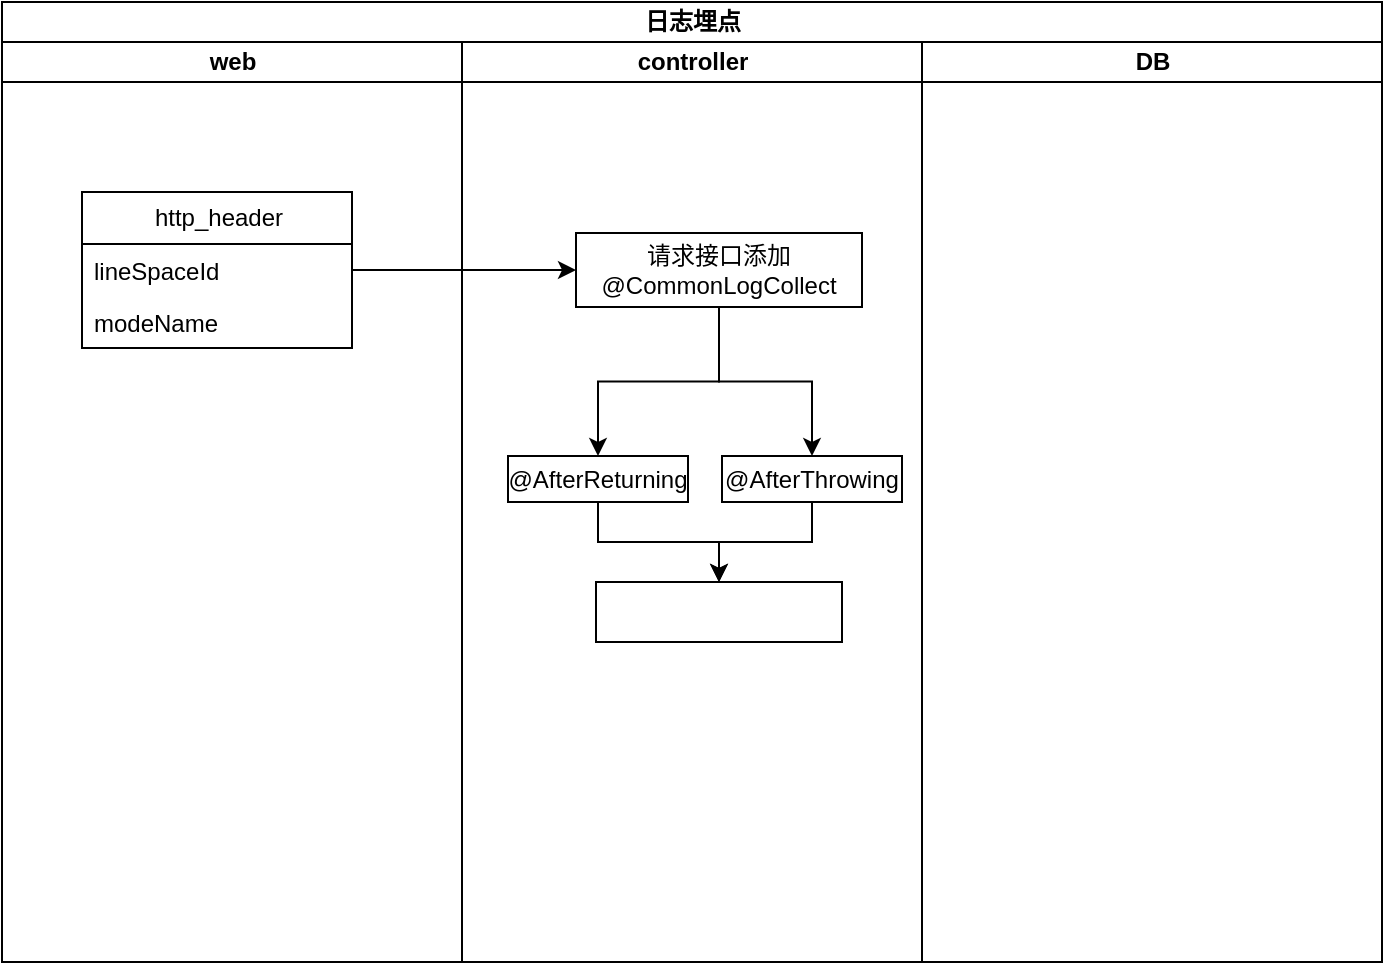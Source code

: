 <mxfile version="21.6.6" type="github">
  <diagram name="第 1 页" id="QdaQC4iQ9BGiyTKTw770">
    <mxGraphModel dx="1652" dy="503" grid="1" gridSize="10" guides="1" tooltips="1" connect="1" arrows="0" fold="1" page="1" pageScale="1" pageWidth="827" pageHeight="1169" math="0" shadow="0">
      <root>
        <mxCell id="0" />
        <mxCell id="1" parent="0" />
        <mxCell id="miQYF8HhtR-RfOoCS1UI-8" value="日志埋点" style="swimlane;childLayout=stackLayout;resizeParent=1;resizeParentMax=0;startSize=20;html=1;" vertex="1" parent="1">
          <mxGeometry x="-30" y="120" width="690" height="480" as="geometry" />
        </mxCell>
        <mxCell id="miQYF8HhtR-RfOoCS1UI-9" value="web" style="swimlane;startSize=20;html=1;" vertex="1" parent="miQYF8HhtR-RfOoCS1UI-8">
          <mxGeometry y="20" width="230" height="460" as="geometry" />
        </mxCell>
        <mxCell id="miQYF8HhtR-RfOoCS1UI-14" value="http_header" style="swimlane;fontStyle=0;childLayout=stackLayout;horizontal=1;startSize=26;fillColor=none;horizontalStack=0;resizeParent=1;resizeParentMax=0;resizeLast=0;collapsible=1;marginBottom=0;html=1;" vertex="1" parent="miQYF8HhtR-RfOoCS1UI-9">
          <mxGeometry x="40" y="75" width="135" height="78" as="geometry" />
        </mxCell>
        <mxCell id="miQYF8HhtR-RfOoCS1UI-15" value="lineSpaceId" style="text;strokeColor=none;fillColor=none;align=left;verticalAlign=top;spacingLeft=4;spacingRight=4;overflow=hidden;rotatable=0;points=[[0,0.5],[1,0.5]];portConstraint=eastwest;whiteSpace=wrap;html=1;" vertex="1" parent="miQYF8HhtR-RfOoCS1UI-14">
          <mxGeometry y="26" width="135" height="26" as="geometry" />
        </mxCell>
        <mxCell id="miQYF8HhtR-RfOoCS1UI-16" value="modeName" style="text;strokeColor=none;fillColor=none;align=left;verticalAlign=top;spacingLeft=4;spacingRight=4;overflow=hidden;rotatable=0;points=[[0,0.5],[1,0.5]];portConstraint=eastwest;whiteSpace=wrap;html=1;" vertex="1" parent="miQYF8HhtR-RfOoCS1UI-14">
          <mxGeometry y="52" width="135" height="26" as="geometry" />
        </mxCell>
        <mxCell id="miQYF8HhtR-RfOoCS1UI-10" value="controller" style="swimlane;startSize=20;html=1;" vertex="1" parent="miQYF8HhtR-RfOoCS1UI-8">
          <mxGeometry x="230" y="20" width="230" height="460" as="geometry" />
        </mxCell>
        <mxCell id="miQYF8HhtR-RfOoCS1UI-21" style="edgeStyle=orthogonalEdgeStyle;rounded=0;orthogonalLoop=1;jettySize=auto;html=1;exitX=0.5;exitY=1;exitDx=0;exitDy=0;entryX=0.5;entryY=0;entryDx=0;entryDy=0;" edge="1" parent="miQYF8HhtR-RfOoCS1UI-10" source="miQYF8HhtR-RfOoCS1UI-18" target="miQYF8HhtR-RfOoCS1UI-20">
          <mxGeometry relative="1" as="geometry" />
        </mxCell>
        <mxCell id="miQYF8HhtR-RfOoCS1UI-45" style="edgeStyle=orthogonalEdgeStyle;rounded=0;orthogonalLoop=1;jettySize=auto;html=1;exitX=0.5;exitY=1;exitDx=0;exitDy=0;" edge="1" parent="miQYF8HhtR-RfOoCS1UI-10" source="miQYF8HhtR-RfOoCS1UI-18" target="miQYF8HhtR-RfOoCS1UI-44">
          <mxGeometry relative="1" as="geometry" />
        </mxCell>
        <mxCell id="miQYF8HhtR-RfOoCS1UI-18" value="请求接口添加&lt;br&gt;@CommonLogCollect" style="rounded=0;whiteSpace=wrap;html=1;" vertex="1" parent="miQYF8HhtR-RfOoCS1UI-10">
          <mxGeometry x="57" y="95.5" width="143" height="37" as="geometry" />
        </mxCell>
        <mxCell id="miQYF8HhtR-RfOoCS1UI-47" style="edgeStyle=orthogonalEdgeStyle;rounded=0;orthogonalLoop=1;jettySize=auto;html=1;exitX=0.5;exitY=1;exitDx=0;exitDy=0;entryX=0.5;entryY=0;entryDx=0;entryDy=0;" edge="1" parent="miQYF8HhtR-RfOoCS1UI-10" source="miQYF8HhtR-RfOoCS1UI-20" target="miQYF8HhtR-RfOoCS1UI-46">
          <mxGeometry relative="1" as="geometry" />
        </mxCell>
        <mxCell id="miQYF8HhtR-RfOoCS1UI-20" value="@AfterReturning" style="rounded=0;whiteSpace=wrap;html=1;" vertex="1" parent="miQYF8HhtR-RfOoCS1UI-10">
          <mxGeometry x="23" y="207" width="90" height="23" as="geometry" />
        </mxCell>
        <mxCell id="miQYF8HhtR-RfOoCS1UI-49" style="edgeStyle=orthogonalEdgeStyle;rounded=0;orthogonalLoop=1;jettySize=auto;html=1;exitX=0.5;exitY=1;exitDx=0;exitDy=0;entryX=0.5;entryY=0;entryDx=0;entryDy=0;" edge="1" parent="miQYF8HhtR-RfOoCS1UI-10" source="miQYF8HhtR-RfOoCS1UI-44" target="miQYF8HhtR-RfOoCS1UI-46">
          <mxGeometry relative="1" as="geometry" />
        </mxCell>
        <mxCell id="miQYF8HhtR-RfOoCS1UI-44" value="@AfterThrowing" style="rounded=0;whiteSpace=wrap;html=1;" vertex="1" parent="miQYF8HhtR-RfOoCS1UI-10">
          <mxGeometry x="130" y="207" width="90" height="23" as="geometry" />
        </mxCell>
        <mxCell id="miQYF8HhtR-RfOoCS1UI-46" value="" style="rounded=0;whiteSpace=wrap;html=1;" vertex="1" parent="miQYF8HhtR-RfOoCS1UI-10">
          <mxGeometry x="67" y="270" width="123" height="30" as="geometry" />
        </mxCell>
        <mxCell id="miQYF8HhtR-RfOoCS1UI-11" value="DB" style="swimlane;startSize=20;html=1;" vertex="1" parent="miQYF8HhtR-RfOoCS1UI-8">
          <mxGeometry x="460" y="20" width="230" height="460" as="geometry" />
        </mxCell>
        <mxCell id="miQYF8HhtR-RfOoCS1UI-19" style="edgeStyle=orthogonalEdgeStyle;rounded=0;orthogonalLoop=1;jettySize=auto;html=1;exitX=1;exitY=0.5;exitDx=0;exitDy=0;entryX=0;entryY=0.5;entryDx=0;entryDy=0;" edge="1" parent="miQYF8HhtR-RfOoCS1UI-8" source="miQYF8HhtR-RfOoCS1UI-15" target="miQYF8HhtR-RfOoCS1UI-18">
          <mxGeometry relative="1" as="geometry" />
        </mxCell>
      </root>
    </mxGraphModel>
  </diagram>
</mxfile>

